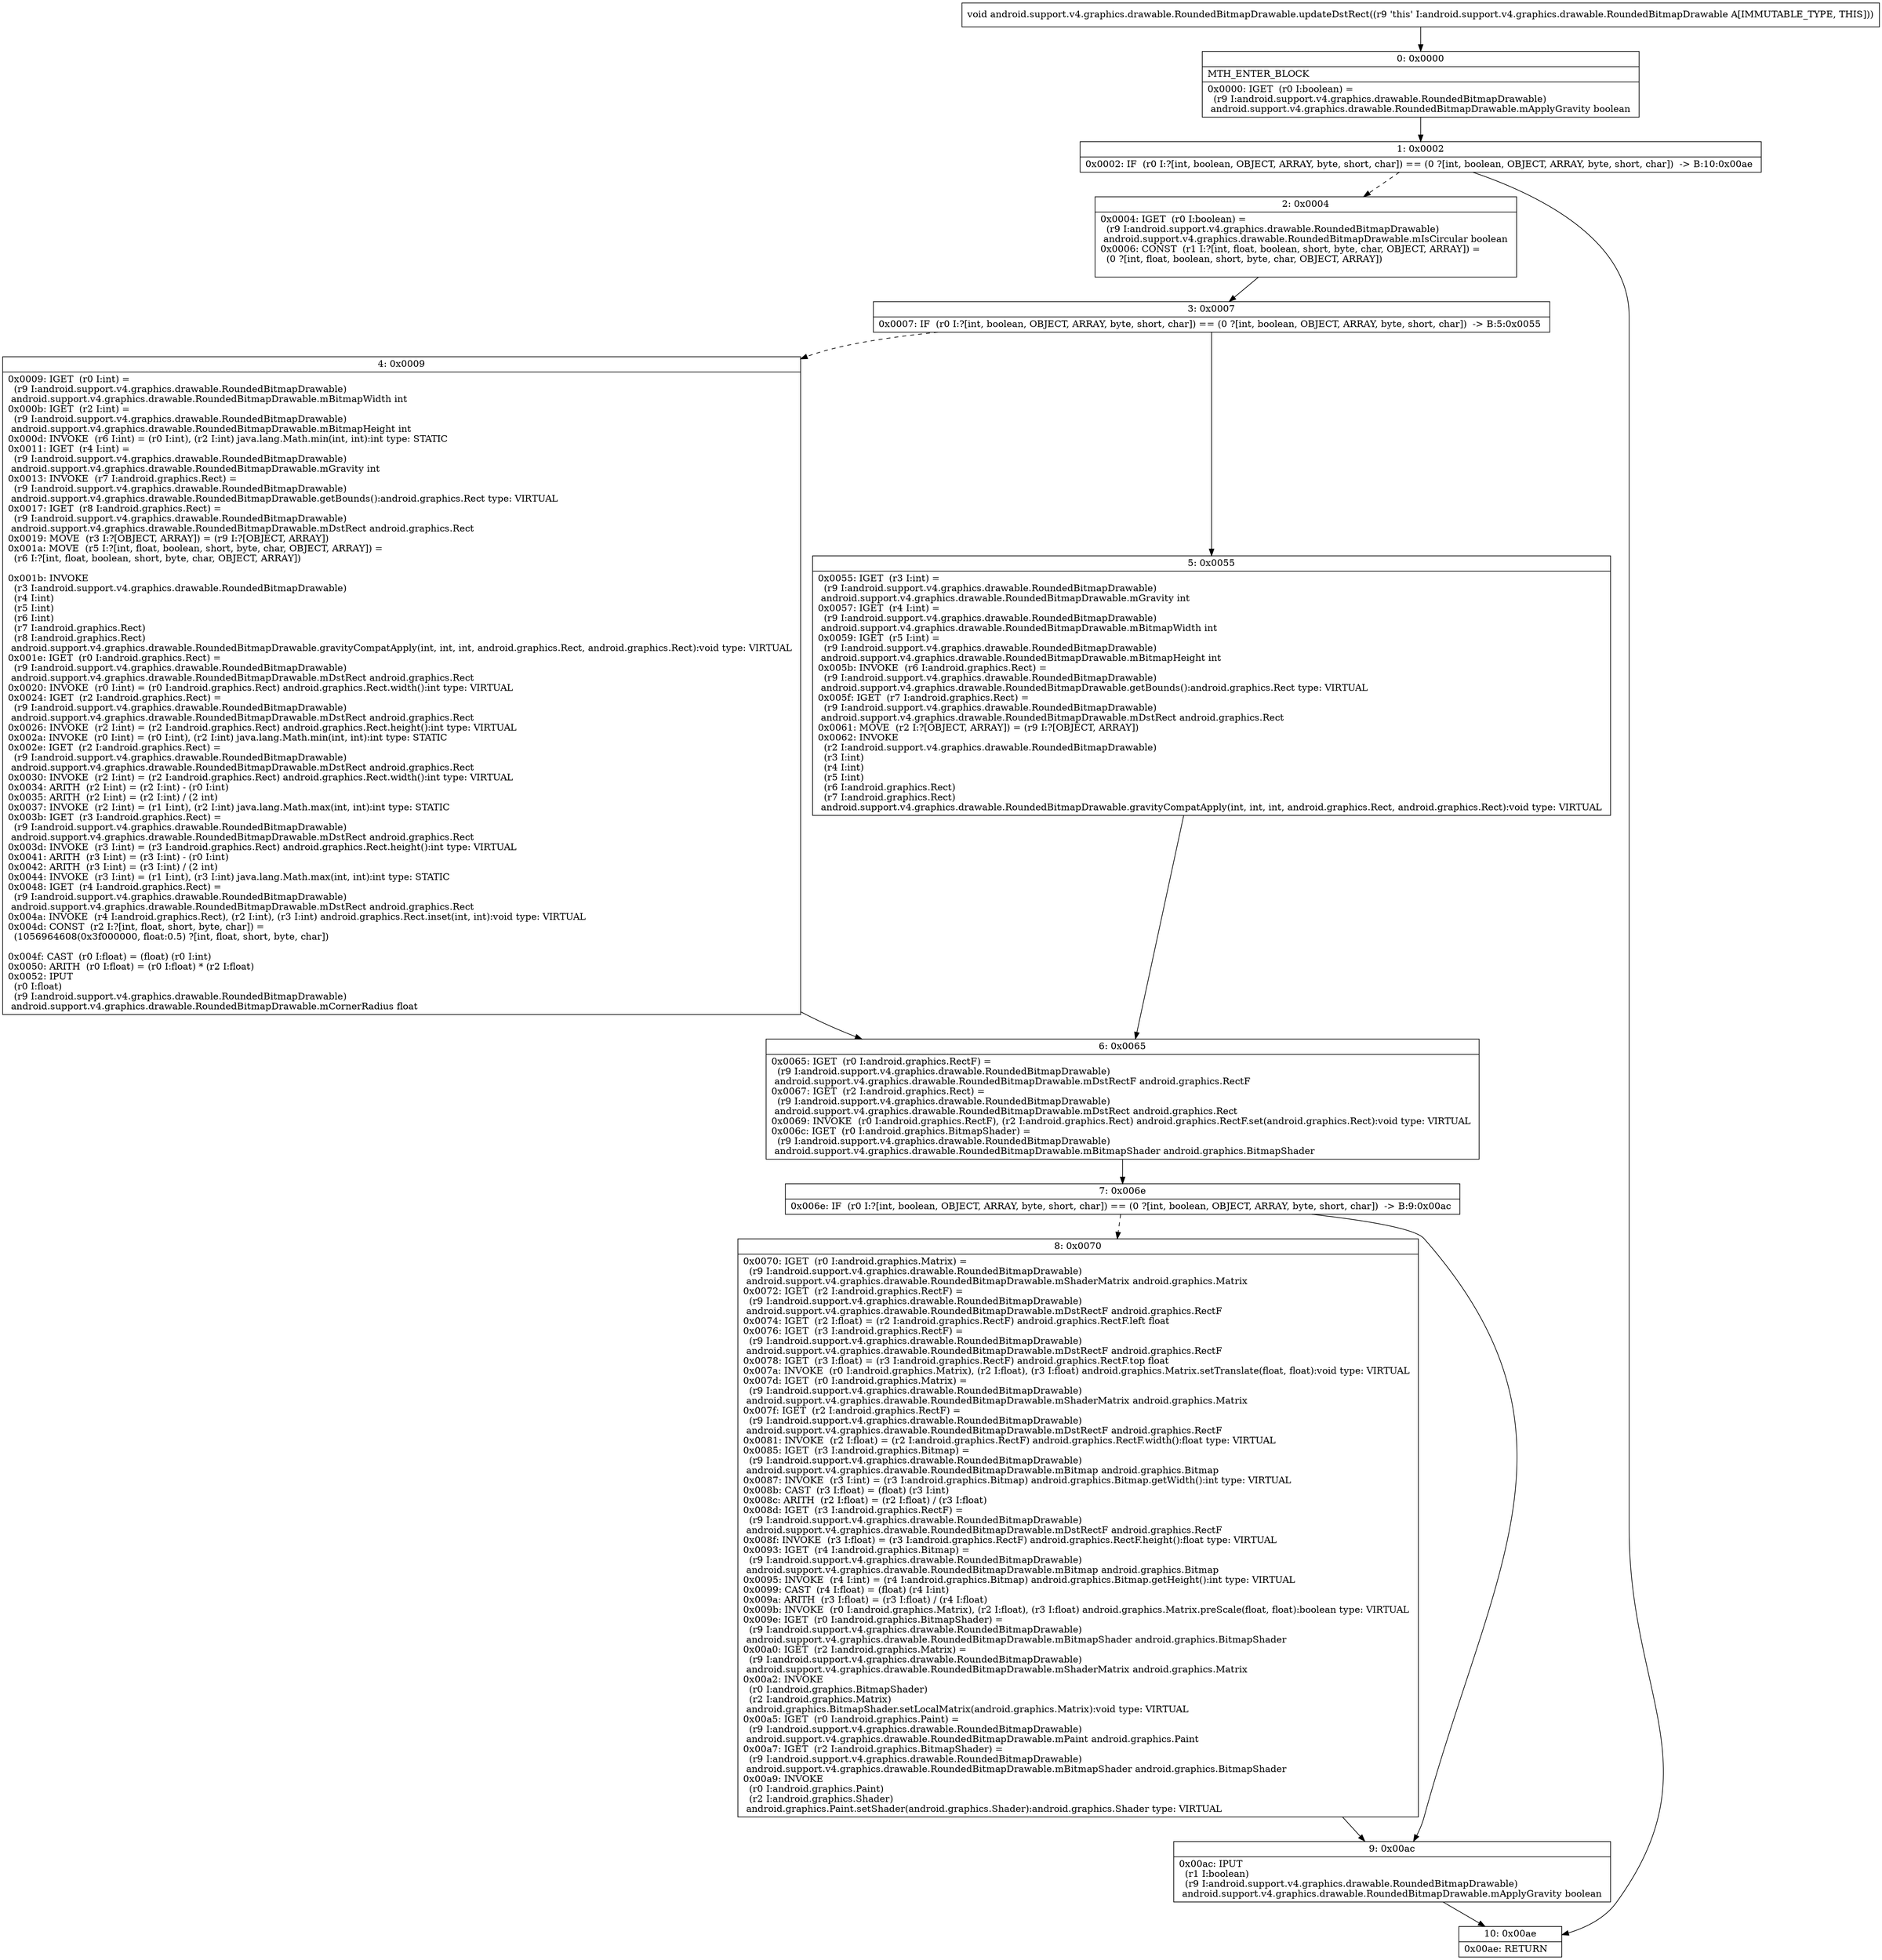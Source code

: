 digraph "CFG forandroid.support.v4.graphics.drawable.RoundedBitmapDrawable.updateDstRect()V" {
Node_0 [shape=record,label="{0\:\ 0x0000|MTH_ENTER_BLOCK\l|0x0000: IGET  (r0 I:boolean) = \l  (r9 I:android.support.v4.graphics.drawable.RoundedBitmapDrawable)\l android.support.v4.graphics.drawable.RoundedBitmapDrawable.mApplyGravity boolean \l}"];
Node_1 [shape=record,label="{1\:\ 0x0002|0x0002: IF  (r0 I:?[int, boolean, OBJECT, ARRAY, byte, short, char]) == (0 ?[int, boolean, OBJECT, ARRAY, byte, short, char])  \-\> B:10:0x00ae \l}"];
Node_2 [shape=record,label="{2\:\ 0x0004|0x0004: IGET  (r0 I:boolean) = \l  (r9 I:android.support.v4.graphics.drawable.RoundedBitmapDrawable)\l android.support.v4.graphics.drawable.RoundedBitmapDrawable.mIsCircular boolean \l0x0006: CONST  (r1 I:?[int, float, boolean, short, byte, char, OBJECT, ARRAY]) = \l  (0 ?[int, float, boolean, short, byte, char, OBJECT, ARRAY])\l \l}"];
Node_3 [shape=record,label="{3\:\ 0x0007|0x0007: IF  (r0 I:?[int, boolean, OBJECT, ARRAY, byte, short, char]) == (0 ?[int, boolean, OBJECT, ARRAY, byte, short, char])  \-\> B:5:0x0055 \l}"];
Node_4 [shape=record,label="{4\:\ 0x0009|0x0009: IGET  (r0 I:int) = \l  (r9 I:android.support.v4.graphics.drawable.RoundedBitmapDrawable)\l android.support.v4.graphics.drawable.RoundedBitmapDrawable.mBitmapWidth int \l0x000b: IGET  (r2 I:int) = \l  (r9 I:android.support.v4.graphics.drawable.RoundedBitmapDrawable)\l android.support.v4.graphics.drawable.RoundedBitmapDrawable.mBitmapHeight int \l0x000d: INVOKE  (r6 I:int) = (r0 I:int), (r2 I:int) java.lang.Math.min(int, int):int type: STATIC \l0x0011: IGET  (r4 I:int) = \l  (r9 I:android.support.v4.graphics.drawable.RoundedBitmapDrawable)\l android.support.v4.graphics.drawable.RoundedBitmapDrawable.mGravity int \l0x0013: INVOKE  (r7 I:android.graphics.Rect) = \l  (r9 I:android.support.v4.graphics.drawable.RoundedBitmapDrawable)\l android.support.v4.graphics.drawable.RoundedBitmapDrawable.getBounds():android.graphics.Rect type: VIRTUAL \l0x0017: IGET  (r8 I:android.graphics.Rect) = \l  (r9 I:android.support.v4.graphics.drawable.RoundedBitmapDrawable)\l android.support.v4.graphics.drawable.RoundedBitmapDrawable.mDstRect android.graphics.Rect \l0x0019: MOVE  (r3 I:?[OBJECT, ARRAY]) = (r9 I:?[OBJECT, ARRAY]) \l0x001a: MOVE  (r5 I:?[int, float, boolean, short, byte, char, OBJECT, ARRAY]) = \l  (r6 I:?[int, float, boolean, short, byte, char, OBJECT, ARRAY])\l \l0x001b: INVOKE  \l  (r3 I:android.support.v4.graphics.drawable.RoundedBitmapDrawable)\l  (r4 I:int)\l  (r5 I:int)\l  (r6 I:int)\l  (r7 I:android.graphics.Rect)\l  (r8 I:android.graphics.Rect)\l android.support.v4.graphics.drawable.RoundedBitmapDrawable.gravityCompatApply(int, int, int, android.graphics.Rect, android.graphics.Rect):void type: VIRTUAL \l0x001e: IGET  (r0 I:android.graphics.Rect) = \l  (r9 I:android.support.v4.graphics.drawable.RoundedBitmapDrawable)\l android.support.v4.graphics.drawable.RoundedBitmapDrawable.mDstRect android.graphics.Rect \l0x0020: INVOKE  (r0 I:int) = (r0 I:android.graphics.Rect) android.graphics.Rect.width():int type: VIRTUAL \l0x0024: IGET  (r2 I:android.graphics.Rect) = \l  (r9 I:android.support.v4.graphics.drawable.RoundedBitmapDrawable)\l android.support.v4.graphics.drawable.RoundedBitmapDrawable.mDstRect android.graphics.Rect \l0x0026: INVOKE  (r2 I:int) = (r2 I:android.graphics.Rect) android.graphics.Rect.height():int type: VIRTUAL \l0x002a: INVOKE  (r0 I:int) = (r0 I:int), (r2 I:int) java.lang.Math.min(int, int):int type: STATIC \l0x002e: IGET  (r2 I:android.graphics.Rect) = \l  (r9 I:android.support.v4.graphics.drawable.RoundedBitmapDrawable)\l android.support.v4.graphics.drawable.RoundedBitmapDrawable.mDstRect android.graphics.Rect \l0x0030: INVOKE  (r2 I:int) = (r2 I:android.graphics.Rect) android.graphics.Rect.width():int type: VIRTUAL \l0x0034: ARITH  (r2 I:int) = (r2 I:int) \- (r0 I:int) \l0x0035: ARITH  (r2 I:int) = (r2 I:int) \/ (2 int) \l0x0037: INVOKE  (r2 I:int) = (r1 I:int), (r2 I:int) java.lang.Math.max(int, int):int type: STATIC \l0x003b: IGET  (r3 I:android.graphics.Rect) = \l  (r9 I:android.support.v4.graphics.drawable.RoundedBitmapDrawable)\l android.support.v4.graphics.drawable.RoundedBitmapDrawable.mDstRect android.graphics.Rect \l0x003d: INVOKE  (r3 I:int) = (r3 I:android.graphics.Rect) android.graphics.Rect.height():int type: VIRTUAL \l0x0041: ARITH  (r3 I:int) = (r3 I:int) \- (r0 I:int) \l0x0042: ARITH  (r3 I:int) = (r3 I:int) \/ (2 int) \l0x0044: INVOKE  (r3 I:int) = (r1 I:int), (r3 I:int) java.lang.Math.max(int, int):int type: STATIC \l0x0048: IGET  (r4 I:android.graphics.Rect) = \l  (r9 I:android.support.v4.graphics.drawable.RoundedBitmapDrawable)\l android.support.v4.graphics.drawable.RoundedBitmapDrawable.mDstRect android.graphics.Rect \l0x004a: INVOKE  (r4 I:android.graphics.Rect), (r2 I:int), (r3 I:int) android.graphics.Rect.inset(int, int):void type: VIRTUAL \l0x004d: CONST  (r2 I:?[int, float, short, byte, char]) = \l  (1056964608(0x3f000000, float:0.5) ?[int, float, short, byte, char])\l \l0x004f: CAST  (r0 I:float) = (float) (r0 I:int) \l0x0050: ARITH  (r0 I:float) = (r0 I:float) * (r2 I:float) \l0x0052: IPUT  \l  (r0 I:float)\l  (r9 I:android.support.v4.graphics.drawable.RoundedBitmapDrawable)\l android.support.v4.graphics.drawable.RoundedBitmapDrawable.mCornerRadius float \l}"];
Node_5 [shape=record,label="{5\:\ 0x0055|0x0055: IGET  (r3 I:int) = \l  (r9 I:android.support.v4.graphics.drawable.RoundedBitmapDrawable)\l android.support.v4.graphics.drawable.RoundedBitmapDrawable.mGravity int \l0x0057: IGET  (r4 I:int) = \l  (r9 I:android.support.v4.graphics.drawable.RoundedBitmapDrawable)\l android.support.v4.graphics.drawable.RoundedBitmapDrawable.mBitmapWidth int \l0x0059: IGET  (r5 I:int) = \l  (r9 I:android.support.v4.graphics.drawable.RoundedBitmapDrawable)\l android.support.v4.graphics.drawable.RoundedBitmapDrawable.mBitmapHeight int \l0x005b: INVOKE  (r6 I:android.graphics.Rect) = \l  (r9 I:android.support.v4.graphics.drawable.RoundedBitmapDrawable)\l android.support.v4.graphics.drawable.RoundedBitmapDrawable.getBounds():android.graphics.Rect type: VIRTUAL \l0x005f: IGET  (r7 I:android.graphics.Rect) = \l  (r9 I:android.support.v4.graphics.drawable.RoundedBitmapDrawable)\l android.support.v4.graphics.drawable.RoundedBitmapDrawable.mDstRect android.graphics.Rect \l0x0061: MOVE  (r2 I:?[OBJECT, ARRAY]) = (r9 I:?[OBJECT, ARRAY]) \l0x0062: INVOKE  \l  (r2 I:android.support.v4.graphics.drawable.RoundedBitmapDrawable)\l  (r3 I:int)\l  (r4 I:int)\l  (r5 I:int)\l  (r6 I:android.graphics.Rect)\l  (r7 I:android.graphics.Rect)\l android.support.v4.graphics.drawable.RoundedBitmapDrawable.gravityCompatApply(int, int, int, android.graphics.Rect, android.graphics.Rect):void type: VIRTUAL \l}"];
Node_6 [shape=record,label="{6\:\ 0x0065|0x0065: IGET  (r0 I:android.graphics.RectF) = \l  (r9 I:android.support.v4.graphics.drawable.RoundedBitmapDrawable)\l android.support.v4.graphics.drawable.RoundedBitmapDrawable.mDstRectF android.graphics.RectF \l0x0067: IGET  (r2 I:android.graphics.Rect) = \l  (r9 I:android.support.v4.graphics.drawable.RoundedBitmapDrawable)\l android.support.v4.graphics.drawable.RoundedBitmapDrawable.mDstRect android.graphics.Rect \l0x0069: INVOKE  (r0 I:android.graphics.RectF), (r2 I:android.graphics.Rect) android.graphics.RectF.set(android.graphics.Rect):void type: VIRTUAL \l0x006c: IGET  (r0 I:android.graphics.BitmapShader) = \l  (r9 I:android.support.v4.graphics.drawable.RoundedBitmapDrawable)\l android.support.v4.graphics.drawable.RoundedBitmapDrawable.mBitmapShader android.graphics.BitmapShader \l}"];
Node_7 [shape=record,label="{7\:\ 0x006e|0x006e: IF  (r0 I:?[int, boolean, OBJECT, ARRAY, byte, short, char]) == (0 ?[int, boolean, OBJECT, ARRAY, byte, short, char])  \-\> B:9:0x00ac \l}"];
Node_8 [shape=record,label="{8\:\ 0x0070|0x0070: IGET  (r0 I:android.graphics.Matrix) = \l  (r9 I:android.support.v4.graphics.drawable.RoundedBitmapDrawable)\l android.support.v4.graphics.drawable.RoundedBitmapDrawable.mShaderMatrix android.graphics.Matrix \l0x0072: IGET  (r2 I:android.graphics.RectF) = \l  (r9 I:android.support.v4.graphics.drawable.RoundedBitmapDrawable)\l android.support.v4.graphics.drawable.RoundedBitmapDrawable.mDstRectF android.graphics.RectF \l0x0074: IGET  (r2 I:float) = (r2 I:android.graphics.RectF) android.graphics.RectF.left float \l0x0076: IGET  (r3 I:android.graphics.RectF) = \l  (r9 I:android.support.v4.graphics.drawable.RoundedBitmapDrawable)\l android.support.v4.graphics.drawable.RoundedBitmapDrawable.mDstRectF android.graphics.RectF \l0x0078: IGET  (r3 I:float) = (r3 I:android.graphics.RectF) android.graphics.RectF.top float \l0x007a: INVOKE  (r0 I:android.graphics.Matrix), (r2 I:float), (r3 I:float) android.graphics.Matrix.setTranslate(float, float):void type: VIRTUAL \l0x007d: IGET  (r0 I:android.graphics.Matrix) = \l  (r9 I:android.support.v4.graphics.drawable.RoundedBitmapDrawable)\l android.support.v4.graphics.drawable.RoundedBitmapDrawable.mShaderMatrix android.graphics.Matrix \l0x007f: IGET  (r2 I:android.graphics.RectF) = \l  (r9 I:android.support.v4.graphics.drawable.RoundedBitmapDrawable)\l android.support.v4.graphics.drawable.RoundedBitmapDrawable.mDstRectF android.graphics.RectF \l0x0081: INVOKE  (r2 I:float) = (r2 I:android.graphics.RectF) android.graphics.RectF.width():float type: VIRTUAL \l0x0085: IGET  (r3 I:android.graphics.Bitmap) = \l  (r9 I:android.support.v4.graphics.drawable.RoundedBitmapDrawable)\l android.support.v4.graphics.drawable.RoundedBitmapDrawable.mBitmap android.graphics.Bitmap \l0x0087: INVOKE  (r3 I:int) = (r3 I:android.graphics.Bitmap) android.graphics.Bitmap.getWidth():int type: VIRTUAL \l0x008b: CAST  (r3 I:float) = (float) (r3 I:int) \l0x008c: ARITH  (r2 I:float) = (r2 I:float) \/ (r3 I:float) \l0x008d: IGET  (r3 I:android.graphics.RectF) = \l  (r9 I:android.support.v4.graphics.drawable.RoundedBitmapDrawable)\l android.support.v4.graphics.drawable.RoundedBitmapDrawable.mDstRectF android.graphics.RectF \l0x008f: INVOKE  (r3 I:float) = (r3 I:android.graphics.RectF) android.graphics.RectF.height():float type: VIRTUAL \l0x0093: IGET  (r4 I:android.graphics.Bitmap) = \l  (r9 I:android.support.v4.graphics.drawable.RoundedBitmapDrawable)\l android.support.v4.graphics.drawable.RoundedBitmapDrawable.mBitmap android.graphics.Bitmap \l0x0095: INVOKE  (r4 I:int) = (r4 I:android.graphics.Bitmap) android.graphics.Bitmap.getHeight():int type: VIRTUAL \l0x0099: CAST  (r4 I:float) = (float) (r4 I:int) \l0x009a: ARITH  (r3 I:float) = (r3 I:float) \/ (r4 I:float) \l0x009b: INVOKE  (r0 I:android.graphics.Matrix), (r2 I:float), (r3 I:float) android.graphics.Matrix.preScale(float, float):boolean type: VIRTUAL \l0x009e: IGET  (r0 I:android.graphics.BitmapShader) = \l  (r9 I:android.support.v4.graphics.drawable.RoundedBitmapDrawable)\l android.support.v4.graphics.drawable.RoundedBitmapDrawable.mBitmapShader android.graphics.BitmapShader \l0x00a0: IGET  (r2 I:android.graphics.Matrix) = \l  (r9 I:android.support.v4.graphics.drawable.RoundedBitmapDrawable)\l android.support.v4.graphics.drawable.RoundedBitmapDrawable.mShaderMatrix android.graphics.Matrix \l0x00a2: INVOKE  \l  (r0 I:android.graphics.BitmapShader)\l  (r2 I:android.graphics.Matrix)\l android.graphics.BitmapShader.setLocalMatrix(android.graphics.Matrix):void type: VIRTUAL \l0x00a5: IGET  (r0 I:android.graphics.Paint) = \l  (r9 I:android.support.v4.graphics.drawable.RoundedBitmapDrawable)\l android.support.v4.graphics.drawable.RoundedBitmapDrawable.mPaint android.graphics.Paint \l0x00a7: IGET  (r2 I:android.graphics.BitmapShader) = \l  (r9 I:android.support.v4.graphics.drawable.RoundedBitmapDrawable)\l android.support.v4.graphics.drawable.RoundedBitmapDrawable.mBitmapShader android.graphics.BitmapShader \l0x00a9: INVOKE  \l  (r0 I:android.graphics.Paint)\l  (r2 I:android.graphics.Shader)\l android.graphics.Paint.setShader(android.graphics.Shader):android.graphics.Shader type: VIRTUAL \l}"];
Node_9 [shape=record,label="{9\:\ 0x00ac|0x00ac: IPUT  \l  (r1 I:boolean)\l  (r9 I:android.support.v4.graphics.drawable.RoundedBitmapDrawable)\l android.support.v4.graphics.drawable.RoundedBitmapDrawable.mApplyGravity boolean \l}"];
Node_10 [shape=record,label="{10\:\ 0x00ae|0x00ae: RETURN   \l}"];
MethodNode[shape=record,label="{void android.support.v4.graphics.drawable.RoundedBitmapDrawable.updateDstRect((r9 'this' I:android.support.v4.graphics.drawable.RoundedBitmapDrawable A[IMMUTABLE_TYPE, THIS])) }"];
MethodNode -> Node_0;
Node_0 -> Node_1;
Node_1 -> Node_2[style=dashed];
Node_1 -> Node_10;
Node_2 -> Node_3;
Node_3 -> Node_4[style=dashed];
Node_3 -> Node_5;
Node_4 -> Node_6;
Node_5 -> Node_6;
Node_6 -> Node_7;
Node_7 -> Node_8[style=dashed];
Node_7 -> Node_9;
Node_8 -> Node_9;
Node_9 -> Node_10;
}

